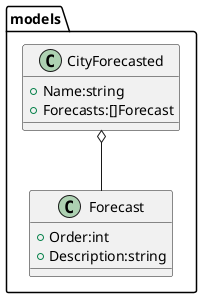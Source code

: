 @startuml

package "models"{
    class CityForecasted {
        + Name:string
        + Forecasts:[]Forecast
    }

    class Forecast {
        + Order:int
        + Description:string
    }
}

CityForecasted o-- Forecast

@enduml
